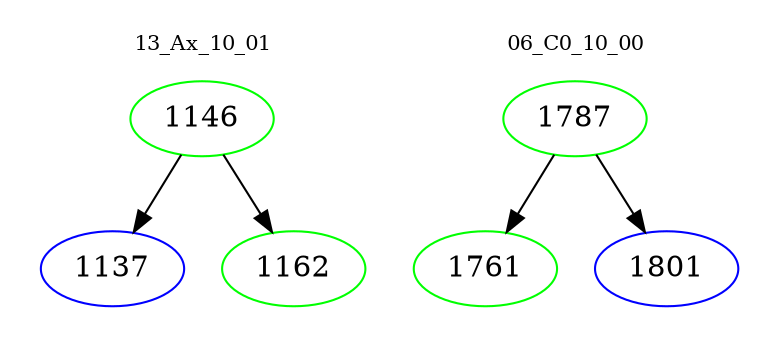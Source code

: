 digraph{
subgraph cluster_0 {
color = white
label = "13_Ax_10_01";
fontsize=10;
T0_1146 [label="1146", color="green"]
T0_1146 -> T0_1137 [color="black"]
T0_1137 [label="1137", color="blue"]
T0_1146 -> T0_1162 [color="black"]
T0_1162 [label="1162", color="green"]
}
subgraph cluster_1 {
color = white
label = "06_C0_10_00";
fontsize=10;
T1_1787 [label="1787", color="green"]
T1_1787 -> T1_1761 [color="black"]
T1_1761 [label="1761", color="green"]
T1_1787 -> T1_1801 [color="black"]
T1_1801 [label="1801", color="blue"]
}
}

